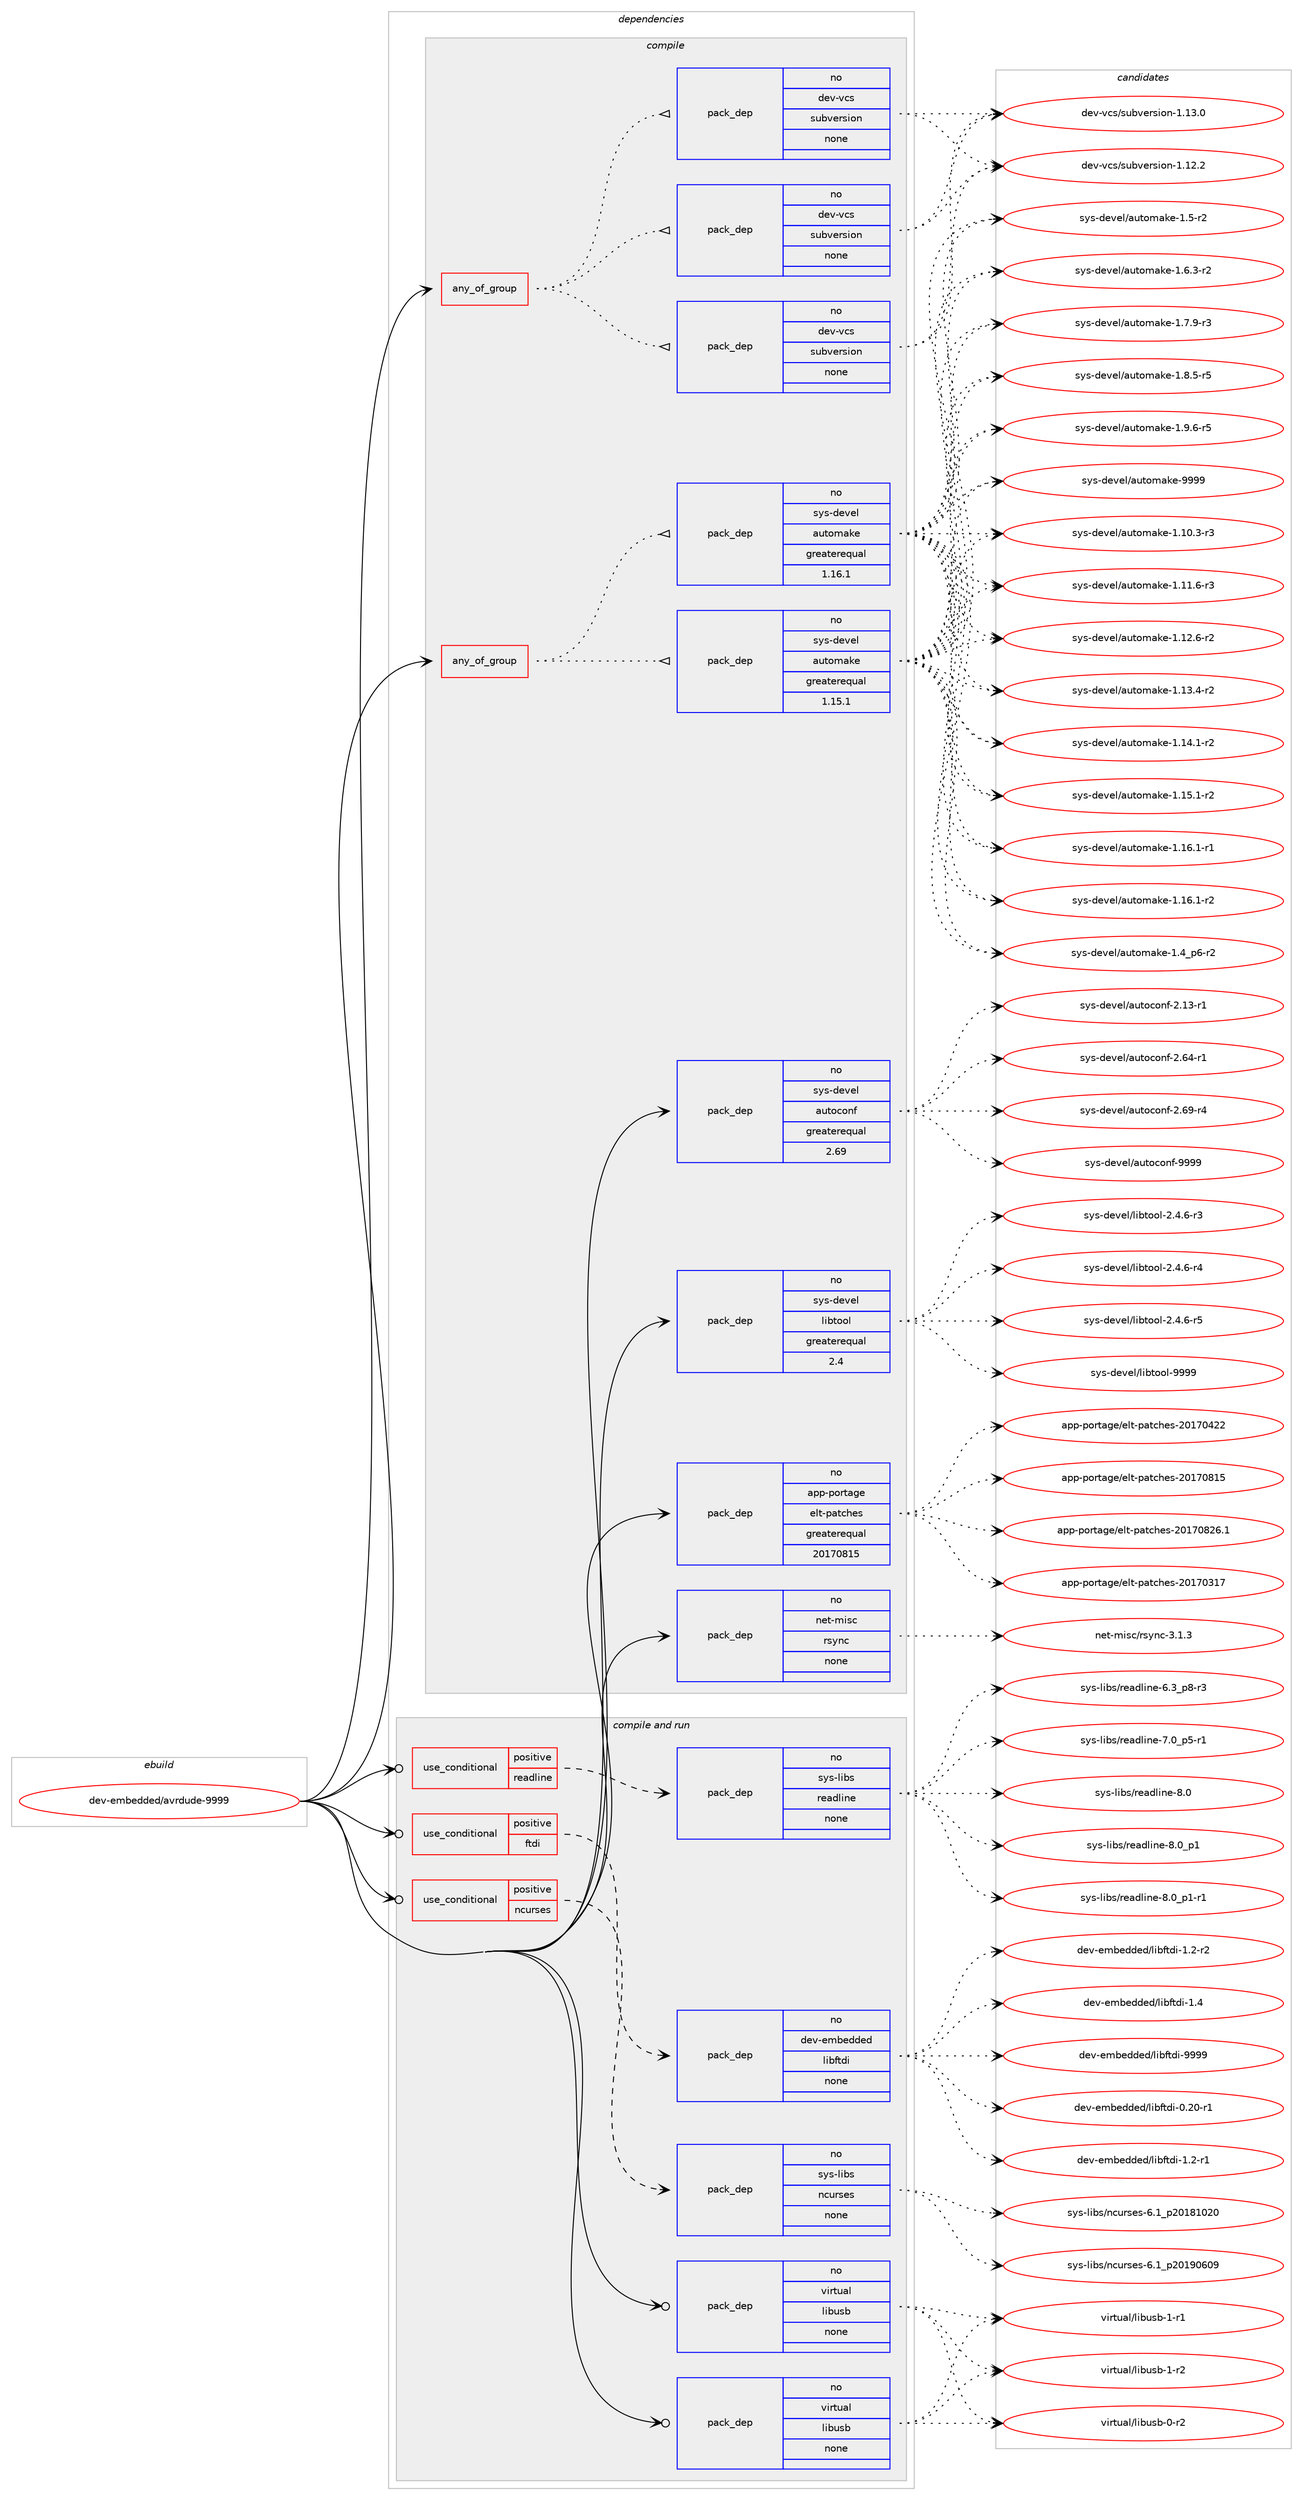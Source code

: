digraph prolog {

# *************
# Graph options
# *************

newrank=true;
concentrate=true;
compound=true;
graph [rankdir=LR,fontname=Helvetica,fontsize=10,ranksep=1.5];#, ranksep=2.5, nodesep=0.2];
edge  [arrowhead=vee];
node  [fontname=Helvetica,fontsize=10];

# **********
# The ebuild
# **********

subgraph cluster_leftcol {
color=gray;
rank=same;
label=<<i>ebuild</i>>;
id [label="dev-embedded/avrdude-9999", color=red, width=4, href="../dev-embedded/avrdude-9999.svg"];
}

# ****************
# The dependencies
# ****************

subgraph cluster_midcol {
color=gray;
label=<<i>dependencies</i>>;
subgraph cluster_compile {
fillcolor="#eeeeee";
style=filled;
label=<<i>compile</i>>;
subgraph any9416 {
dependency523983 [label=<<TABLE BORDER="0" CELLBORDER="1" CELLSPACING="0" CELLPADDING="4"><TR><TD CELLPADDING="10">any_of_group</TD></TR></TABLE>>, shape=none, color=red];subgraph pack389885 {
dependency523984 [label=<<TABLE BORDER="0" CELLBORDER="1" CELLSPACING="0" CELLPADDING="4" WIDTH="220"><TR><TD ROWSPAN="6" CELLPADDING="30">pack_dep</TD></TR><TR><TD WIDTH="110">no</TD></TR><TR><TD>dev-vcs</TD></TR><TR><TD>subversion</TD></TR><TR><TD>none</TD></TR><TR><TD></TD></TR></TABLE>>, shape=none, color=blue];
}
dependency523983:e -> dependency523984:w [weight=20,style="dotted",arrowhead="oinv"];
subgraph pack389886 {
dependency523985 [label=<<TABLE BORDER="0" CELLBORDER="1" CELLSPACING="0" CELLPADDING="4" WIDTH="220"><TR><TD ROWSPAN="6" CELLPADDING="30">pack_dep</TD></TR><TR><TD WIDTH="110">no</TD></TR><TR><TD>dev-vcs</TD></TR><TR><TD>subversion</TD></TR><TR><TD>none</TD></TR><TR><TD></TD></TR></TABLE>>, shape=none, color=blue];
}
dependency523983:e -> dependency523985:w [weight=20,style="dotted",arrowhead="oinv"];
subgraph pack389887 {
dependency523986 [label=<<TABLE BORDER="0" CELLBORDER="1" CELLSPACING="0" CELLPADDING="4" WIDTH="220"><TR><TD ROWSPAN="6" CELLPADDING="30">pack_dep</TD></TR><TR><TD WIDTH="110">no</TD></TR><TR><TD>dev-vcs</TD></TR><TR><TD>subversion</TD></TR><TR><TD>none</TD></TR><TR><TD></TD></TR></TABLE>>, shape=none, color=blue];
}
dependency523983:e -> dependency523986:w [weight=20,style="dotted",arrowhead="oinv"];
}
id:e -> dependency523983:w [weight=20,style="solid",arrowhead="vee"];
subgraph any9417 {
dependency523987 [label=<<TABLE BORDER="0" CELLBORDER="1" CELLSPACING="0" CELLPADDING="4"><TR><TD CELLPADDING="10">any_of_group</TD></TR></TABLE>>, shape=none, color=red];subgraph pack389888 {
dependency523988 [label=<<TABLE BORDER="0" CELLBORDER="1" CELLSPACING="0" CELLPADDING="4" WIDTH="220"><TR><TD ROWSPAN="6" CELLPADDING="30">pack_dep</TD></TR><TR><TD WIDTH="110">no</TD></TR><TR><TD>sys-devel</TD></TR><TR><TD>automake</TD></TR><TR><TD>greaterequal</TD></TR><TR><TD>1.16.1</TD></TR></TABLE>>, shape=none, color=blue];
}
dependency523987:e -> dependency523988:w [weight=20,style="dotted",arrowhead="oinv"];
subgraph pack389889 {
dependency523989 [label=<<TABLE BORDER="0" CELLBORDER="1" CELLSPACING="0" CELLPADDING="4" WIDTH="220"><TR><TD ROWSPAN="6" CELLPADDING="30">pack_dep</TD></TR><TR><TD WIDTH="110">no</TD></TR><TR><TD>sys-devel</TD></TR><TR><TD>automake</TD></TR><TR><TD>greaterequal</TD></TR><TR><TD>1.15.1</TD></TR></TABLE>>, shape=none, color=blue];
}
dependency523987:e -> dependency523989:w [weight=20,style="dotted",arrowhead="oinv"];
}
id:e -> dependency523987:w [weight=20,style="solid",arrowhead="vee"];
subgraph pack389890 {
dependency523990 [label=<<TABLE BORDER="0" CELLBORDER="1" CELLSPACING="0" CELLPADDING="4" WIDTH="220"><TR><TD ROWSPAN="6" CELLPADDING="30">pack_dep</TD></TR><TR><TD WIDTH="110">no</TD></TR><TR><TD>app-portage</TD></TR><TR><TD>elt-patches</TD></TR><TR><TD>greaterequal</TD></TR><TR><TD>20170815</TD></TR></TABLE>>, shape=none, color=blue];
}
id:e -> dependency523990:w [weight=20,style="solid",arrowhead="vee"];
subgraph pack389891 {
dependency523991 [label=<<TABLE BORDER="0" CELLBORDER="1" CELLSPACING="0" CELLPADDING="4" WIDTH="220"><TR><TD ROWSPAN="6" CELLPADDING="30">pack_dep</TD></TR><TR><TD WIDTH="110">no</TD></TR><TR><TD>net-misc</TD></TR><TR><TD>rsync</TD></TR><TR><TD>none</TD></TR><TR><TD></TD></TR></TABLE>>, shape=none, color=blue];
}
id:e -> dependency523991:w [weight=20,style="solid",arrowhead="vee"];
subgraph pack389892 {
dependency523992 [label=<<TABLE BORDER="0" CELLBORDER="1" CELLSPACING="0" CELLPADDING="4" WIDTH="220"><TR><TD ROWSPAN="6" CELLPADDING="30">pack_dep</TD></TR><TR><TD WIDTH="110">no</TD></TR><TR><TD>sys-devel</TD></TR><TR><TD>autoconf</TD></TR><TR><TD>greaterequal</TD></TR><TR><TD>2.69</TD></TR></TABLE>>, shape=none, color=blue];
}
id:e -> dependency523992:w [weight=20,style="solid",arrowhead="vee"];
subgraph pack389893 {
dependency523993 [label=<<TABLE BORDER="0" CELLBORDER="1" CELLSPACING="0" CELLPADDING="4" WIDTH="220"><TR><TD ROWSPAN="6" CELLPADDING="30">pack_dep</TD></TR><TR><TD WIDTH="110">no</TD></TR><TR><TD>sys-devel</TD></TR><TR><TD>libtool</TD></TR><TR><TD>greaterequal</TD></TR><TR><TD>2.4</TD></TR></TABLE>>, shape=none, color=blue];
}
id:e -> dependency523993:w [weight=20,style="solid",arrowhead="vee"];
}
subgraph cluster_compileandrun {
fillcolor="#eeeeee";
style=filled;
label=<<i>compile and run</i>>;
subgraph cond124325 {
dependency523994 [label=<<TABLE BORDER="0" CELLBORDER="1" CELLSPACING="0" CELLPADDING="4"><TR><TD ROWSPAN="3" CELLPADDING="10">use_conditional</TD></TR><TR><TD>positive</TD></TR><TR><TD>ftdi</TD></TR></TABLE>>, shape=none, color=red];
subgraph pack389894 {
dependency523995 [label=<<TABLE BORDER="0" CELLBORDER="1" CELLSPACING="0" CELLPADDING="4" WIDTH="220"><TR><TD ROWSPAN="6" CELLPADDING="30">pack_dep</TD></TR><TR><TD WIDTH="110">no</TD></TR><TR><TD>dev-embedded</TD></TR><TR><TD>libftdi</TD></TR><TR><TD>none</TD></TR><TR><TD></TD></TR></TABLE>>, shape=none, color=blue];
}
dependency523994:e -> dependency523995:w [weight=20,style="dashed",arrowhead="vee"];
}
id:e -> dependency523994:w [weight=20,style="solid",arrowhead="odotvee"];
subgraph cond124326 {
dependency523996 [label=<<TABLE BORDER="0" CELLBORDER="1" CELLSPACING="0" CELLPADDING="4"><TR><TD ROWSPAN="3" CELLPADDING="10">use_conditional</TD></TR><TR><TD>positive</TD></TR><TR><TD>ncurses</TD></TR></TABLE>>, shape=none, color=red];
subgraph pack389895 {
dependency523997 [label=<<TABLE BORDER="0" CELLBORDER="1" CELLSPACING="0" CELLPADDING="4" WIDTH="220"><TR><TD ROWSPAN="6" CELLPADDING="30">pack_dep</TD></TR><TR><TD WIDTH="110">no</TD></TR><TR><TD>sys-libs</TD></TR><TR><TD>ncurses</TD></TR><TR><TD>none</TD></TR><TR><TD></TD></TR></TABLE>>, shape=none, color=blue];
}
dependency523996:e -> dependency523997:w [weight=20,style="dashed",arrowhead="vee"];
}
id:e -> dependency523996:w [weight=20,style="solid",arrowhead="odotvee"];
subgraph cond124327 {
dependency523998 [label=<<TABLE BORDER="0" CELLBORDER="1" CELLSPACING="0" CELLPADDING="4"><TR><TD ROWSPAN="3" CELLPADDING="10">use_conditional</TD></TR><TR><TD>positive</TD></TR><TR><TD>readline</TD></TR></TABLE>>, shape=none, color=red];
subgraph pack389896 {
dependency523999 [label=<<TABLE BORDER="0" CELLBORDER="1" CELLSPACING="0" CELLPADDING="4" WIDTH="220"><TR><TD ROWSPAN="6" CELLPADDING="30">pack_dep</TD></TR><TR><TD WIDTH="110">no</TD></TR><TR><TD>sys-libs</TD></TR><TR><TD>readline</TD></TR><TR><TD>none</TD></TR><TR><TD></TD></TR></TABLE>>, shape=none, color=blue];
}
dependency523998:e -> dependency523999:w [weight=20,style="dashed",arrowhead="vee"];
}
id:e -> dependency523998:w [weight=20,style="solid",arrowhead="odotvee"];
subgraph pack389897 {
dependency524000 [label=<<TABLE BORDER="0" CELLBORDER="1" CELLSPACING="0" CELLPADDING="4" WIDTH="220"><TR><TD ROWSPAN="6" CELLPADDING="30">pack_dep</TD></TR><TR><TD WIDTH="110">no</TD></TR><TR><TD>virtual</TD></TR><TR><TD>libusb</TD></TR><TR><TD>none</TD></TR><TR><TD></TD></TR></TABLE>>, shape=none, color=blue];
}
id:e -> dependency524000:w [weight=20,style="solid",arrowhead="odotvee"];
subgraph pack389898 {
dependency524001 [label=<<TABLE BORDER="0" CELLBORDER="1" CELLSPACING="0" CELLPADDING="4" WIDTH="220"><TR><TD ROWSPAN="6" CELLPADDING="30">pack_dep</TD></TR><TR><TD WIDTH="110">no</TD></TR><TR><TD>virtual</TD></TR><TR><TD>libusb</TD></TR><TR><TD>none</TD></TR><TR><TD></TD></TR></TABLE>>, shape=none, color=blue];
}
id:e -> dependency524001:w [weight=20,style="solid",arrowhead="odotvee"];
}
subgraph cluster_run {
fillcolor="#eeeeee";
style=filled;
label=<<i>run</i>>;
}
}

# **************
# The candidates
# **************

subgraph cluster_choices {
rank=same;
color=gray;
label=<<i>candidates</i>>;

subgraph choice389885 {
color=black;
nodesep=1;
choice1001011184511899115471151179811810111411510511111045494649504650 [label="dev-vcs/subversion-1.12.2", color=red, width=4,href="../dev-vcs/subversion-1.12.2.svg"];
choice1001011184511899115471151179811810111411510511111045494649514648 [label="dev-vcs/subversion-1.13.0", color=red, width=4,href="../dev-vcs/subversion-1.13.0.svg"];
dependency523984:e -> choice1001011184511899115471151179811810111411510511111045494649504650:w [style=dotted,weight="100"];
dependency523984:e -> choice1001011184511899115471151179811810111411510511111045494649514648:w [style=dotted,weight="100"];
}
subgraph choice389886 {
color=black;
nodesep=1;
choice1001011184511899115471151179811810111411510511111045494649504650 [label="dev-vcs/subversion-1.12.2", color=red, width=4,href="../dev-vcs/subversion-1.12.2.svg"];
choice1001011184511899115471151179811810111411510511111045494649514648 [label="dev-vcs/subversion-1.13.0", color=red, width=4,href="../dev-vcs/subversion-1.13.0.svg"];
dependency523985:e -> choice1001011184511899115471151179811810111411510511111045494649504650:w [style=dotted,weight="100"];
dependency523985:e -> choice1001011184511899115471151179811810111411510511111045494649514648:w [style=dotted,weight="100"];
}
subgraph choice389887 {
color=black;
nodesep=1;
choice1001011184511899115471151179811810111411510511111045494649504650 [label="dev-vcs/subversion-1.12.2", color=red, width=4,href="../dev-vcs/subversion-1.12.2.svg"];
choice1001011184511899115471151179811810111411510511111045494649514648 [label="dev-vcs/subversion-1.13.0", color=red, width=4,href="../dev-vcs/subversion-1.13.0.svg"];
dependency523986:e -> choice1001011184511899115471151179811810111411510511111045494649504650:w [style=dotted,weight="100"];
dependency523986:e -> choice1001011184511899115471151179811810111411510511111045494649514648:w [style=dotted,weight="100"];
}
subgraph choice389888 {
color=black;
nodesep=1;
choice11512111545100101118101108479711711611110997107101454946494846514511451 [label="sys-devel/automake-1.10.3-r3", color=red, width=4,href="../sys-devel/automake-1.10.3-r3.svg"];
choice11512111545100101118101108479711711611110997107101454946494946544511451 [label="sys-devel/automake-1.11.6-r3", color=red, width=4,href="../sys-devel/automake-1.11.6-r3.svg"];
choice11512111545100101118101108479711711611110997107101454946495046544511450 [label="sys-devel/automake-1.12.6-r2", color=red, width=4,href="../sys-devel/automake-1.12.6-r2.svg"];
choice11512111545100101118101108479711711611110997107101454946495146524511450 [label="sys-devel/automake-1.13.4-r2", color=red, width=4,href="../sys-devel/automake-1.13.4-r2.svg"];
choice11512111545100101118101108479711711611110997107101454946495246494511450 [label="sys-devel/automake-1.14.1-r2", color=red, width=4,href="../sys-devel/automake-1.14.1-r2.svg"];
choice11512111545100101118101108479711711611110997107101454946495346494511450 [label="sys-devel/automake-1.15.1-r2", color=red, width=4,href="../sys-devel/automake-1.15.1-r2.svg"];
choice11512111545100101118101108479711711611110997107101454946495446494511449 [label="sys-devel/automake-1.16.1-r1", color=red, width=4,href="../sys-devel/automake-1.16.1-r1.svg"];
choice11512111545100101118101108479711711611110997107101454946495446494511450 [label="sys-devel/automake-1.16.1-r2", color=red, width=4,href="../sys-devel/automake-1.16.1-r2.svg"];
choice115121115451001011181011084797117116111109971071014549465295112544511450 [label="sys-devel/automake-1.4_p6-r2", color=red, width=4,href="../sys-devel/automake-1.4_p6-r2.svg"];
choice11512111545100101118101108479711711611110997107101454946534511450 [label="sys-devel/automake-1.5-r2", color=red, width=4,href="../sys-devel/automake-1.5-r2.svg"];
choice115121115451001011181011084797117116111109971071014549465446514511450 [label="sys-devel/automake-1.6.3-r2", color=red, width=4,href="../sys-devel/automake-1.6.3-r2.svg"];
choice115121115451001011181011084797117116111109971071014549465546574511451 [label="sys-devel/automake-1.7.9-r3", color=red, width=4,href="../sys-devel/automake-1.7.9-r3.svg"];
choice115121115451001011181011084797117116111109971071014549465646534511453 [label="sys-devel/automake-1.8.5-r5", color=red, width=4,href="../sys-devel/automake-1.8.5-r5.svg"];
choice115121115451001011181011084797117116111109971071014549465746544511453 [label="sys-devel/automake-1.9.6-r5", color=red, width=4,href="../sys-devel/automake-1.9.6-r5.svg"];
choice115121115451001011181011084797117116111109971071014557575757 [label="sys-devel/automake-9999", color=red, width=4,href="../sys-devel/automake-9999.svg"];
dependency523988:e -> choice11512111545100101118101108479711711611110997107101454946494846514511451:w [style=dotted,weight="100"];
dependency523988:e -> choice11512111545100101118101108479711711611110997107101454946494946544511451:w [style=dotted,weight="100"];
dependency523988:e -> choice11512111545100101118101108479711711611110997107101454946495046544511450:w [style=dotted,weight="100"];
dependency523988:e -> choice11512111545100101118101108479711711611110997107101454946495146524511450:w [style=dotted,weight="100"];
dependency523988:e -> choice11512111545100101118101108479711711611110997107101454946495246494511450:w [style=dotted,weight="100"];
dependency523988:e -> choice11512111545100101118101108479711711611110997107101454946495346494511450:w [style=dotted,weight="100"];
dependency523988:e -> choice11512111545100101118101108479711711611110997107101454946495446494511449:w [style=dotted,weight="100"];
dependency523988:e -> choice11512111545100101118101108479711711611110997107101454946495446494511450:w [style=dotted,weight="100"];
dependency523988:e -> choice115121115451001011181011084797117116111109971071014549465295112544511450:w [style=dotted,weight="100"];
dependency523988:e -> choice11512111545100101118101108479711711611110997107101454946534511450:w [style=dotted,weight="100"];
dependency523988:e -> choice115121115451001011181011084797117116111109971071014549465446514511450:w [style=dotted,weight="100"];
dependency523988:e -> choice115121115451001011181011084797117116111109971071014549465546574511451:w [style=dotted,weight="100"];
dependency523988:e -> choice115121115451001011181011084797117116111109971071014549465646534511453:w [style=dotted,weight="100"];
dependency523988:e -> choice115121115451001011181011084797117116111109971071014549465746544511453:w [style=dotted,weight="100"];
dependency523988:e -> choice115121115451001011181011084797117116111109971071014557575757:w [style=dotted,weight="100"];
}
subgraph choice389889 {
color=black;
nodesep=1;
choice11512111545100101118101108479711711611110997107101454946494846514511451 [label="sys-devel/automake-1.10.3-r3", color=red, width=4,href="../sys-devel/automake-1.10.3-r3.svg"];
choice11512111545100101118101108479711711611110997107101454946494946544511451 [label="sys-devel/automake-1.11.6-r3", color=red, width=4,href="../sys-devel/automake-1.11.6-r3.svg"];
choice11512111545100101118101108479711711611110997107101454946495046544511450 [label="sys-devel/automake-1.12.6-r2", color=red, width=4,href="../sys-devel/automake-1.12.6-r2.svg"];
choice11512111545100101118101108479711711611110997107101454946495146524511450 [label="sys-devel/automake-1.13.4-r2", color=red, width=4,href="../sys-devel/automake-1.13.4-r2.svg"];
choice11512111545100101118101108479711711611110997107101454946495246494511450 [label="sys-devel/automake-1.14.1-r2", color=red, width=4,href="../sys-devel/automake-1.14.1-r2.svg"];
choice11512111545100101118101108479711711611110997107101454946495346494511450 [label="sys-devel/automake-1.15.1-r2", color=red, width=4,href="../sys-devel/automake-1.15.1-r2.svg"];
choice11512111545100101118101108479711711611110997107101454946495446494511449 [label="sys-devel/automake-1.16.1-r1", color=red, width=4,href="../sys-devel/automake-1.16.1-r1.svg"];
choice11512111545100101118101108479711711611110997107101454946495446494511450 [label="sys-devel/automake-1.16.1-r2", color=red, width=4,href="../sys-devel/automake-1.16.1-r2.svg"];
choice115121115451001011181011084797117116111109971071014549465295112544511450 [label="sys-devel/automake-1.4_p6-r2", color=red, width=4,href="../sys-devel/automake-1.4_p6-r2.svg"];
choice11512111545100101118101108479711711611110997107101454946534511450 [label="sys-devel/automake-1.5-r2", color=red, width=4,href="../sys-devel/automake-1.5-r2.svg"];
choice115121115451001011181011084797117116111109971071014549465446514511450 [label="sys-devel/automake-1.6.3-r2", color=red, width=4,href="../sys-devel/automake-1.6.3-r2.svg"];
choice115121115451001011181011084797117116111109971071014549465546574511451 [label="sys-devel/automake-1.7.9-r3", color=red, width=4,href="../sys-devel/automake-1.7.9-r3.svg"];
choice115121115451001011181011084797117116111109971071014549465646534511453 [label="sys-devel/automake-1.8.5-r5", color=red, width=4,href="../sys-devel/automake-1.8.5-r5.svg"];
choice115121115451001011181011084797117116111109971071014549465746544511453 [label="sys-devel/automake-1.9.6-r5", color=red, width=4,href="../sys-devel/automake-1.9.6-r5.svg"];
choice115121115451001011181011084797117116111109971071014557575757 [label="sys-devel/automake-9999", color=red, width=4,href="../sys-devel/automake-9999.svg"];
dependency523989:e -> choice11512111545100101118101108479711711611110997107101454946494846514511451:w [style=dotted,weight="100"];
dependency523989:e -> choice11512111545100101118101108479711711611110997107101454946494946544511451:w [style=dotted,weight="100"];
dependency523989:e -> choice11512111545100101118101108479711711611110997107101454946495046544511450:w [style=dotted,weight="100"];
dependency523989:e -> choice11512111545100101118101108479711711611110997107101454946495146524511450:w [style=dotted,weight="100"];
dependency523989:e -> choice11512111545100101118101108479711711611110997107101454946495246494511450:w [style=dotted,weight="100"];
dependency523989:e -> choice11512111545100101118101108479711711611110997107101454946495346494511450:w [style=dotted,weight="100"];
dependency523989:e -> choice11512111545100101118101108479711711611110997107101454946495446494511449:w [style=dotted,weight="100"];
dependency523989:e -> choice11512111545100101118101108479711711611110997107101454946495446494511450:w [style=dotted,weight="100"];
dependency523989:e -> choice115121115451001011181011084797117116111109971071014549465295112544511450:w [style=dotted,weight="100"];
dependency523989:e -> choice11512111545100101118101108479711711611110997107101454946534511450:w [style=dotted,weight="100"];
dependency523989:e -> choice115121115451001011181011084797117116111109971071014549465446514511450:w [style=dotted,weight="100"];
dependency523989:e -> choice115121115451001011181011084797117116111109971071014549465546574511451:w [style=dotted,weight="100"];
dependency523989:e -> choice115121115451001011181011084797117116111109971071014549465646534511453:w [style=dotted,weight="100"];
dependency523989:e -> choice115121115451001011181011084797117116111109971071014549465746544511453:w [style=dotted,weight="100"];
dependency523989:e -> choice115121115451001011181011084797117116111109971071014557575757:w [style=dotted,weight="100"];
}
subgraph choice389890 {
color=black;
nodesep=1;
choice97112112451121111141169710310147101108116451129711699104101115455048495548514955 [label="app-portage/elt-patches-20170317", color=red, width=4,href="../app-portage/elt-patches-20170317.svg"];
choice97112112451121111141169710310147101108116451129711699104101115455048495548525050 [label="app-portage/elt-patches-20170422", color=red, width=4,href="../app-portage/elt-patches-20170422.svg"];
choice97112112451121111141169710310147101108116451129711699104101115455048495548564953 [label="app-portage/elt-patches-20170815", color=red, width=4,href="../app-portage/elt-patches-20170815.svg"];
choice971121124511211111411697103101471011081164511297116991041011154550484955485650544649 [label="app-portage/elt-patches-20170826.1", color=red, width=4,href="../app-portage/elt-patches-20170826.1.svg"];
dependency523990:e -> choice97112112451121111141169710310147101108116451129711699104101115455048495548514955:w [style=dotted,weight="100"];
dependency523990:e -> choice97112112451121111141169710310147101108116451129711699104101115455048495548525050:w [style=dotted,weight="100"];
dependency523990:e -> choice97112112451121111141169710310147101108116451129711699104101115455048495548564953:w [style=dotted,weight="100"];
dependency523990:e -> choice971121124511211111411697103101471011081164511297116991041011154550484955485650544649:w [style=dotted,weight="100"];
}
subgraph choice389891 {
color=black;
nodesep=1;
choice11010111645109105115994711411512111099455146494651 [label="net-misc/rsync-3.1.3", color=red, width=4,href="../net-misc/rsync-3.1.3.svg"];
dependency523991:e -> choice11010111645109105115994711411512111099455146494651:w [style=dotted,weight="100"];
}
subgraph choice389892 {
color=black;
nodesep=1;
choice1151211154510010111810110847971171161119911111010245504649514511449 [label="sys-devel/autoconf-2.13-r1", color=red, width=4,href="../sys-devel/autoconf-2.13-r1.svg"];
choice1151211154510010111810110847971171161119911111010245504654524511449 [label="sys-devel/autoconf-2.64-r1", color=red, width=4,href="../sys-devel/autoconf-2.64-r1.svg"];
choice1151211154510010111810110847971171161119911111010245504654574511452 [label="sys-devel/autoconf-2.69-r4", color=red, width=4,href="../sys-devel/autoconf-2.69-r4.svg"];
choice115121115451001011181011084797117116111991111101024557575757 [label="sys-devel/autoconf-9999", color=red, width=4,href="../sys-devel/autoconf-9999.svg"];
dependency523992:e -> choice1151211154510010111810110847971171161119911111010245504649514511449:w [style=dotted,weight="100"];
dependency523992:e -> choice1151211154510010111810110847971171161119911111010245504654524511449:w [style=dotted,weight="100"];
dependency523992:e -> choice1151211154510010111810110847971171161119911111010245504654574511452:w [style=dotted,weight="100"];
dependency523992:e -> choice115121115451001011181011084797117116111991111101024557575757:w [style=dotted,weight="100"];
}
subgraph choice389893 {
color=black;
nodesep=1;
choice1151211154510010111810110847108105981161111111084550465246544511451 [label="sys-devel/libtool-2.4.6-r3", color=red, width=4,href="../sys-devel/libtool-2.4.6-r3.svg"];
choice1151211154510010111810110847108105981161111111084550465246544511452 [label="sys-devel/libtool-2.4.6-r4", color=red, width=4,href="../sys-devel/libtool-2.4.6-r4.svg"];
choice1151211154510010111810110847108105981161111111084550465246544511453 [label="sys-devel/libtool-2.4.6-r5", color=red, width=4,href="../sys-devel/libtool-2.4.6-r5.svg"];
choice1151211154510010111810110847108105981161111111084557575757 [label="sys-devel/libtool-9999", color=red, width=4,href="../sys-devel/libtool-9999.svg"];
dependency523993:e -> choice1151211154510010111810110847108105981161111111084550465246544511451:w [style=dotted,weight="100"];
dependency523993:e -> choice1151211154510010111810110847108105981161111111084550465246544511452:w [style=dotted,weight="100"];
dependency523993:e -> choice1151211154510010111810110847108105981161111111084550465246544511453:w [style=dotted,weight="100"];
dependency523993:e -> choice1151211154510010111810110847108105981161111111084557575757:w [style=dotted,weight="100"];
}
subgraph choice389894 {
color=black;
nodesep=1;
choice1001011184510110998101100100101100471081059810211610010545484650484511449 [label="dev-embedded/libftdi-0.20-r1", color=red, width=4,href="../dev-embedded/libftdi-0.20-r1.svg"];
choice10010111845101109981011001001011004710810598102116100105454946504511449 [label="dev-embedded/libftdi-1.2-r1", color=red, width=4,href="../dev-embedded/libftdi-1.2-r1.svg"];
choice10010111845101109981011001001011004710810598102116100105454946504511450 [label="dev-embedded/libftdi-1.2-r2", color=red, width=4,href="../dev-embedded/libftdi-1.2-r2.svg"];
choice1001011184510110998101100100101100471081059810211610010545494652 [label="dev-embedded/libftdi-1.4", color=red, width=4,href="../dev-embedded/libftdi-1.4.svg"];
choice100101118451011099810110010010110047108105981021161001054557575757 [label="dev-embedded/libftdi-9999", color=red, width=4,href="../dev-embedded/libftdi-9999.svg"];
dependency523995:e -> choice1001011184510110998101100100101100471081059810211610010545484650484511449:w [style=dotted,weight="100"];
dependency523995:e -> choice10010111845101109981011001001011004710810598102116100105454946504511449:w [style=dotted,weight="100"];
dependency523995:e -> choice10010111845101109981011001001011004710810598102116100105454946504511450:w [style=dotted,weight="100"];
dependency523995:e -> choice1001011184510110998101100100101100471081059810211610010545494652:w [style=dotted,weight="100"];
dependency523995:e -> choice100101118451011099810110010010110047108105981021161001054557575757:w [style=dotted,weight="100"];
}
subgraph choice389895 {
color=black;
nodesep=1;
choice1151211154510810598115471109911711411510111545544649951125048495649485048 [label="sys-libs/ncurses-6.1_p20181020", color=red, width=4,href="../sys-libs/ncurses-6.1_p20181020.svg"];
choice1151211154510810598115471109911711411510111545544649951125048495748544857 [label="sys-libs/ncurses-6.1_p20190609", color=red, width=4,href="../sys-libs/ncurses-6.1_p20190609.svg"];
dependency523997:e -> choice1151211154510810598115471109911711411510111545544649951125048495649485048:w [style=dotted,weight="100"];
dependency523997:e -> choice1151211154510810598115471109911711411510111545544649951125048495748544857:w [style=dotted,weight="100"];
}
subgraph choice389896 {
color=black;
nodesep=1;
choice115121115451081059811547114101971001081051101014554465195112564511451 [label="sys-libs/readline-6.3_p8-r3", color=red, width=4,href="../sys-libs/readline-6.3_p8-r3.svg"];
choice115121115451081059811547114101971001081051101014555464895112534511449 [label="sys-libs/readline-7.0_p5-r1", color=red, width=4,href="../sys-libs/readline-7.0_p5-r1.svg"];
choice1151211154510810598115471141019710010810511010145564648 [label="sys-libs/readline-8.0", color=red, width=4,href="../sys-libs/readline-8.0.svg"];
choice11512111545108105981154711410197100108105110101455646489511249 [label="sys-libs/readline-8.0_p1", color=red, width=4,href="../sys-libs/readline-8.0_p1.svg"];
choice115121115451081059811547114101971001081051101014556464895112494511449 [label="sys-libs/readline-8.0_p1-r1", color=red, width=4,href="../sys-libs/readline-8.0_p1-r1.svg"];
dependency523999:e -> choice115121115451081059811547114101971001081051101014554465195112564511451:w [style=dotted,weight="100"];
dependency523999:e -> choice115121115451081059811547114101971001081051101014555464895112534511449:w [style=dotted,weight="100"];
dependency523999:e -> choice1151211154510810598115471141019710010810511010145564648:w [style=dotted,weight="100"];
dependency523999:e -> choice11512111545108105981154711410197100108105110101455646489511249:w [style=dotted,weight="100"];
dependency523999:e -> choice115121115451081059811547114101971001081051101014556464895112494511449:w [style=dotted,weight="100"];
}
subgraph choice389897 {
color=black;
nodesep=1;
choice1181051141161179710847108105981171159845484511450 [label="virtual/libusb-0-r2", color=red, width=4,href="../virtual/libusb-0-r2.svg"];
choice1181051141161179710847108105981171159845494511449 [label="virtual/libusb-1-r1", color=red, width=4,href="../virtual/libusb-1-r1.svg"];
choice1181051141161179710847108105981171159845494511450 [label="virtual/libusb-1-r2", color=red, width=4,href="../virtual/libusb-1-r2.svg"];
dependency524000:e -> choice1181051141161179710847108105981171159845484511450:w [style=dotted,weight="100"];
dependency524000:e -> choice1181051141161179710847108105981171159845494511449:w [style=dotted,weight="100"];
dependency524000:e -> choice1181051141161179710847108105981171159845494511450:w [style=dotted,weight="100"];
}
subgraph choice389898 {
color=black;
nodesep=1;
choice1181051141161179710847108105981171159845484511450 [label="virtual/libusb-0-r2", color=red, width=4,href="../virtual/libusb-0-r2.svg"];
choice1181051141161179710847108105981171159845494511449 [label="virtual/libusb-1-r1", color=red, width=4,href="../virtual/libusb-1-r1.svg"];
choice1181051141161179710847108105981171159845494511450 [label="virtual/libusb-1-r2", color=red, width=4,href="../virtual/libusb-1-r2.svg"];
dependency524001:e -> choice1181051141161179710847108105981171159845484511450:w [style=dotted,weight="100"];
dependency524001:e -> choice1181051141161179710847108105981171159845494511449:w [style=dotted,weight="100"];
dependency524001:e -> choice1181051141161179710847108105981171159845494511450:w [style=dotted,weight="100"];
}
}

}
